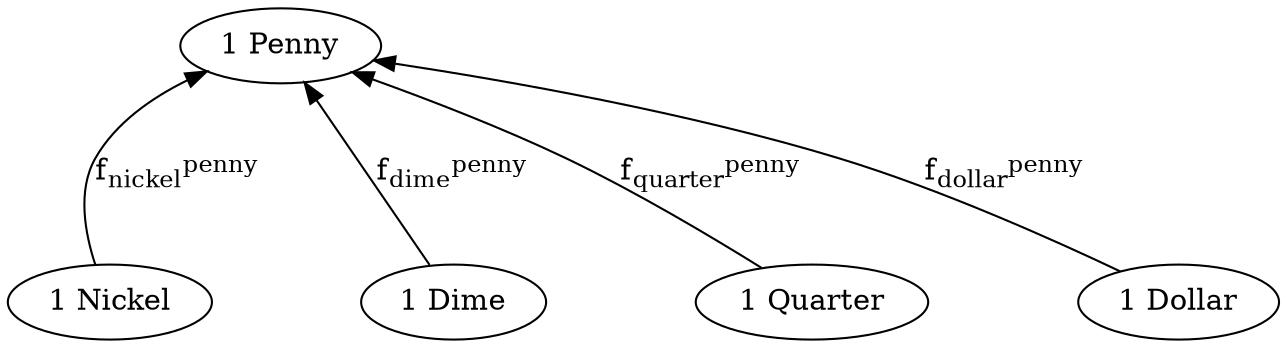 digraph {
    rankdir="BT"
    nodesep=1
    ranksep=1
    penny [label = "1 Penny"];
    nickel [label = "1 Nickel"];
    dime [label = "1 Dime"];
    quarter [label = "1 Quarter"];
    dollar [label = "1 Dollar"];
    nickel -> penny [label=<f<SUB>nickel</SUB><SUP>penny</SUP>>,weight="0.2"];
    dime -> penny  [label=<f<SUB>dime</SUB><SUP>penny</SUP>>,weight="0.2"];
    quarter -> penny [label=<f<SUB>quarter</SUB><SUP>penny</SUP>>,weight="0.2"];
    dollar -> penny [label=<f<SUB>dollar</SUB><SUP>penny</SUP>>,weight="0.2"];
}
